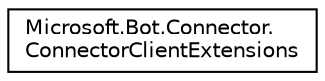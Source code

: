 digraph "Graphical Class Hierarchy"
{
  edge [fontname="Helvetica",fontsize="10",labelfontname="Helvetica",labelfontsize="10"];
  node [fontname="Helvetica",fontsize="10",shape=record];
  rankdir="LR";
  Node1 [label="Microsoft.Bot.Connector.\lConnectorClientExtensions",height=0.2,width=0.4,color="black", fillcolor="white", style="filled",URL="$d4/d38/class_microsoft_1_1_bot_1_1_connector_1_1_connector_client_extensions.html"];
}
